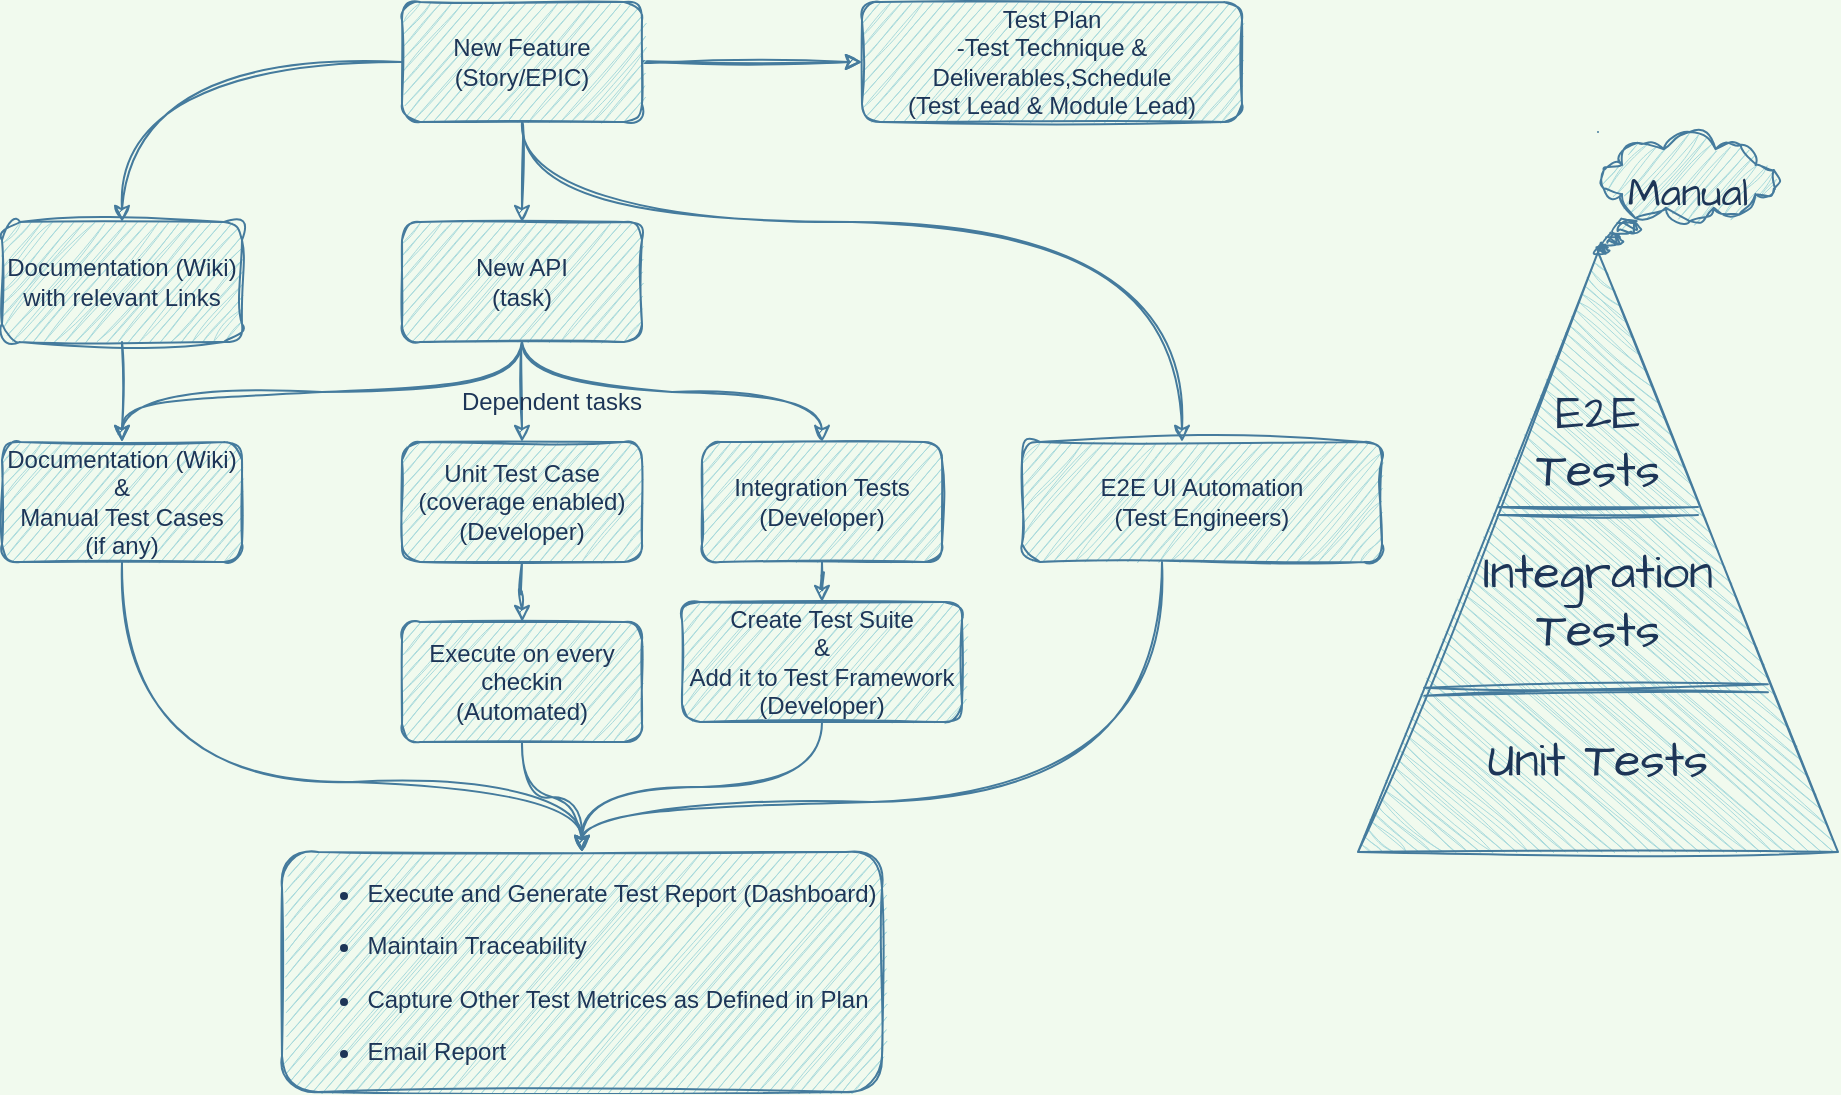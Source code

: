 <mxfile version="20.6.2" type="github">
  <diagram id="XU266R6167Km4DB4btFk" name="Page-1">
    <mxGraphModel dx="1002" dy="548" grid="1" gridSize="10" guides="1" tooltips="1" connect="1" arrows="1" fold="1" page="1" pageScale="1" pageWidth="827" pageHeight="1169" background="#F1FAEE" math="0" shadow="0">
      <root>
        <mxCell id="0" />
        <mxCell id="1" parent="0" />
        <mxCell id="Fz3GwBV9MNHShb7QI4Op-4" value="" style="edgeStyle=orthogonalEdgeStyle;rounded=1;orthogonalLoop=1;jettySize=auto;html=1;labelBackgroundColor=#F1FAEE;strokeColor=#457B9D;fontColor=#1D3557;curved=1;sketch=1;" edge="1" parent="1" source="Fz3GwBV9MNHShb7QI4Op-1" target="Fz3GwBV9MNHShb7QI4Op-3">
          <mxGeometry relative="1" as="geometry" />
        </mxCell>
        <mxCell id="Fz3GwBV9MNHShb7QI4Op-12" style="edgeStyle=orthogonalEdgeStyle;rounded=1;orthogonalLoop=1;jettySize=auto;html=1;labelBackgroundColor=#F1FAEE;strokeColor=#457B9D;fontColor=#1D3557;curved=1;sketch=1;" edge="1" parent="1" source="Fz3GwBV9MNHShb7QI4Op-1" target="Fz3GwBV9MNHShb7QI4Op-2">
          <mxGeometry relative="1" as="geometry" />
        </mxCell>
        <mxCell id="Fz3GwBV9MNHShb7QI4Op-44" style="edgeStyle=orthogonalEdgeStyle;curved=1;sketch=1;hachureGap=4;jiggle=2;orthogonalLoop=1;jettySize=auto;html=1;strokeColor=#457B9D;fontFamily=Helvetica;fontSize=12;fontColor=#1D3557;labelBackgroundColor=#F1FAEE;" edge="1" parent="1" source="Fz3GwBV9MNHShb7QI4Op-1" target="Fz3GwBV9MNHShb7QI4Op-43">
          <mxGeometry relative="1" as="geometry" />
        </mxCell>
        <mxCell id="Fz3GwBV9MNHShb7QI4Op-50" value="" style="edgeStyle=orthogonalEdgeStyle;curved=1;sketch=1;hachureGap=4;jiggle=2;orthogonalLoop=1;jettySize=auto;html=1;strokeColor=#457B9D;fontFamily=Helvetica;fontSize=12;fontColor=#1D3557;labelBackgroundColor=#F1FAEE;" edge="1" parent="1" source="Fz3GwBV9MNHShb7QI4Op-1" target="Fz3GwBV9MNHShb7QI4Op-2">
          <mxGeometry relative="1" as="geometry" />
        </mxCell>
        <mxCell id="Fz3GwBV9MNHShb7QI4Op-52" style="edgeStyle=orthogonalEdgeStyle;curved=1;sketch=1;hachureGap=4;jiggle=2;orthogonalLoop=1;jettySize=auto;html=1;strokeColor=#457B9D;fontFamily=Helvetica;fontSize=12;fontColor=#1D3557;labelBackgroundColor=#F1FAEE;" edge="1" parent="1" source="Fz3GwBV9MNHShb7QI4Op-1" target="Fz3GwBV9MNHShb7QI4Op-51">
          <mxGeometry relative="1" as="geometry">
            <Array as="points">
              <mxPoint x="290" y="150" />
              <mxPoint x="620" y="150" />
            </Array>
          </mxGeometry>
        </mxCell>
        <mxCell id="Fz3GwBV9MNHShb7QI4Op-1" value="New Feature&lt;br&gt;(Story/EPIC)" style="rounded=1;whiteSpace=wrap;html=1;fillColor=#A8DADC;strokeColor=#457B9D;fontColor=#1D3557;sketch=1;" vertex="1" parent="1">
          <mxGeometry x="230" y="40" width="120" height="60" as="geometry" />
        </mxCell>
        <mxCell id="Fz3GwBV9MNHShb7QI4Op-2" value="Test Plan &lt;br&gt;-Test Technique &amp;amp; Deliverables,Schedule&lt;br&gt;(Test Lead &amp;amp; Module Lead)" style="rounded=1;whiteSpace=wrap;html=1;fillColor=#A8DADC;strokeColor=#457B9D;fontColor=#1D3557;sketch=1;" vertex="1" parent="1">
          <mxGeometry x="460" y="40" width="190" height="60" as="geometry" />
        </mxCell>
        <mxCell id="Fz3GwBV9MNHShb7QI4Op-26" style="edgeStyle=orthogonalEdgeStyle;rounded=1;orthogonalLoop=1;jettySize=auto;html=1;entryX=0.5;entryY=0;entryDx=0;entryDy=0;labelBackgroundColor=#F1FAEE;strokeColor=#457B9D;fontColor=#1D3557;curved=1;sketch=1;" edge="1" parent="1" source="Fz3GwBV9MNHShb7QI4Op-3" target="Fz3GwBV9MNHShb7QI4Op-6">
          <mxGeometry relative="1" as="geometry" />
        </mxCell>
        <mxCell id="Fz3GwBV9MNHShb7QI4Op-60" style="edgeStyle=orthogonalEdgeStyle;curved=1;sketch=1;hachureGap=4;jiggle=2;orthogonalLoop=1;jettySize=auto;html=1;exitX=0.5;exitY=1;exitDx=0;exitDy=0;entryX=0.5;entryY=0;entryDx=0;entryDy=0;strokeColor=#457B9D;fontFamily=Architects Daughter;fontSource=https%3A%2F%2Ffonts.googleapis.com%2Fcss%3Ffamily%3DArchitects%2BDaughter;fontSize=24;fontColor=#1D3557;labelBackgroundColor=#F1FAEE;" edge="1" parent="1" source="Fz3GwBV9MNHShb7QI4Op-3" target="Fz3GwBV9MNHShb7QI4Op-5">
          <mxGeometry relative="1" as="geometry" />
        </mxCell>
        <mxCell id="Fz3GwBV9MNHShb7QI4Op-66" style="edgeStyle=orthogonalEdgeStyle;curved=1;sketch=1;hachureGap=4;jiggle=2;orthogonalLoop=1;jettySize=auto;html=1;exitX=0.5;exitY=1;exitDx=0;exitDy=0;entryX=0.5;entryY=0;entryDx=0;entryDy=0;strokeColor=#457B9D;fontFamily=Architects Daughter;fontSource=https%3A%2F%2Ffonts.googleapis.com%2Fcss%3Ffamily%3DArchitects%2BDaughter;fontSize=24;fontColor=#1D3557;labelBackgroundColor=#F1FAEE;" edge="1" parent="1" source="Fz3GwBV9MNHShb7QI4Op-3" target="Fz3GwBV9MNHShb7QI4Op-24">
          <mxGeometry relative="1" as="geometry" />
        </mxCell>
        <mxCell id="Fz3GwBV9MNHShb7QI4Op-3" value="New API&lt;br&gt;(task)" style="whiteSpace=wrap;html=1;rounded=1;fillColor=#A8DADC;strokeColor=#457B9D;fontColor=#1D3557;sketch=1;" vertex="1" parent="1">
          <mxGeometry x="230" y="150" width="120" height="60" as="geometry" />
        </mxCell>
        <mxCell id="Fz3GwBV9MNHShb7QI4Op-21" value="" style="edgeStyle=orthogonalEdgeStyle;rounded=1;orthogonalLoop=1;jettySize=auto;html=1;labelBackgroundColor=#F1FAEE;strokeColor=#457B9D;fontColor=#1D3557;curved=1;sketch=1;" edge="1" parent="1" source="Fz3GwBV9MNHShb7QI4Op-5" target="Fz3GwBV9MNHShb7QI4Op-18">
          <mxGeometry relative="1" as="geometry" />
        </mxCell>
        <mxCell id="Fz3GwBV9MNHShb7QI4Op-5" value="Integration Tests&lt;br&gt;(Developer)" style="whiteSpace=wrap;html=1;rounded=1;fillColor=#A8DADC;strokeColor=#457B9D;fontColor=#1D3557;sketch=1;" vertex="1" parent="1">
          <mxGeometry x="380" y="260" width="120" height="60" as="geometry" />
        </mxCell>
        <mxCell id="Fz3GwBV9MNHShb7QI4Op-23" value="" style="edgeStyle=orthogonalEdgeStyle;rounded=1;orthogonalLoop=1;jettySize=auto;html=1;labelBackgroundColor=#F1FAEE;strokeColor=#457B9D;fontColor=#1D3557;curved=1;sketch=1;" edge="1" parent="1" source="Fz3GwBV9MNHShb7QI4Op-6" target="Fz3GwBV9MNHShb7QI4Op-22">
          <mxGeometry relative="1" as="geometry" />
        </mxCell>
        <mxCell id="Fz3GwBV9MNHShb7QI4Op-6" value="Unit Test Case (coverage enabled)&lt;br&gt;(Developer)" style="whiteSpace=wrap;html=1;rounded=1;fillColor=#A8DADC;strokeColor=#457B9D;fontColor=#1D3557;sketch=1;" vertex="1" parent="1">
          <mxGeometry x="230" y="260" width="120" height="60" as="geometry" />
        </mxCell>
        <mxCell id="Fz3GwBV9MNHShb7QI4Op-29" value="" style="edgeStyle=orthogonalEdgeStyle;rounded=1;orthogonalLoop=1;jettySize=auto;html=1;labelBackgroundColor=#F1FAEE;strokeColor=#457B9D;fontColor=#1D3557;curved=1;sketch=1;" edge="1" parent="1" source="Fz3GwBV9MNHShb7QI4Op-18" target="Fz3GwBV9MNHShb7QI4Op-28">
          <mxGeometry relative="1" as="geometry" />
        </mxCell>
        <mxCell id="Fz3GwBV9MNHShb7QI4Op-18" value="Create Test Suite&lt;br&gt;&amp;amp;&lt;br&gt;Add it to Test Framework&lt;br&gt;(Developer)" style="whiteSpace=wrap;html=1;rounded=1;fillColor=#A8DADC;strokeColor=#457B9D;fontColor=#1D3557;sketch=1;" vertex="1" parent="1">
          <mxGeometry x="370" y="340" width="140" height="60" as="geometry" />
        </mxCell>
        <mxCell id="Fz3GwBV9MNHShb7QI4Op-39" style="edgeStyle=orthogonalEdgeStyle;curved=1;sketch=1;hachureGap=4;jiggle=2;orthogonalLoop=1;jettySize=auto;html=1;strokeColor=#457B9D;fontFamily=Helvetica;fontSize=12;fontColor=#1D3557;labelBackgroundColor=#F1FAEE;" edge="1" parent="1" source="Fz3GwBV9MNHShb7QI4Op-22" target="Fz3GwBV9MNHShb7QI4Op-28">
          <mxGeometry relative="1" as="geometry" />
        </mxCell>
        <mxCell id="Fz3GwBV9MNHShb7QI4Op-22" value="Execute on every checkin&lt;br&gt;(Automated)" style="whiteSpace=wrap;html=1;rounded=1;fillColor=#A8DADC;strokeColor=#457B9D;fontColor=#1D3557;sketch=1;" vertex="1" parent="1">
          <mxGeometry x="230" y="350" width="120" height="60" as="geometry" />
        </mxCell>
        <mxCell id="Fz3GwBV9MNHShb7QI4Op-62" style="edgeStyle=orthogonalEdgeStyle;curved=1;sketch=1;hachureGap=4;jiggle=2;orthogonalLoop=1;jettySize=auto;html=1;strokeColor=#457B9D;fontFamily=Architects Daughter;fontSource=https%3A%2F%2Ffonts.googleapis.com%2Fcss%3Ffamily%3DArchitects%2BDaughter;fontSize=24;fontColor=#1D3557;exitX=0.5;exitY=1;exitDx=0;exitDy=0;labelBackgroundColor=#F1FAEE;" edge="1" parent="1" source="Fz3GwBV9MNHShb7QI4Op-24" target="Fz3GwBV9MNHShb7QI4Op-28">
          <mxGeometry relative="1" as="geometry">
            <Array as="points">
              <mxPoint x="90" y="430" />
              <mxPoint x="320" y="430" />
            </Array>
          </mxGeometry>
        </mxCell>
        <mxCell id="Fz3GwBV9MNHShb7QI4Op-24" value="Documentation (Wiki)&lt;br&gt;&amp;amp;&lt;br&gt;Manual Test Cases &lt;br&gt;(if any)" style="whiteSpace=wrap;html=1;rounded=1;fillColor=#A8DADC;strokeColor=#457B9D;fontColor=#1D3557;sketch=1;" vertex="1" parent="1">
          <mxGeometry x="30" y="260" width="120" height="60" as="geometry" />
        </mxCell>
        <mxCell id="Fz3GwBV9MNHShb7QI4Op-28" value="&lt;div style=&quot;text-align: left;&quot;&gt;&lt;ul&gt;&lt;li&gt;&lt;span style=&quot;background-color: initial;&quot;&gt;Execute and Generate Test Report (Dashboard)&lt;/span&gt;&lt;/li&gt;&lt;/ul&gt;&lt;ul&gt;&lt;li&gt;&lt;span style=&quot;background-color: initial;&quot;&gt;Maintain&amp;nbsp;&lt;/span&gt;Traceability&lt;/li&gt;&lt;/ul&gt;&lt;ul&gt;&lt;li&gt;Capture Other Test Metrices as Defined in Plan&lt;/li&gt;&lt;/ul&gt;&lt;ul&gt;&lt;li&gt;Email Report&lt;/li&gt;&lt;/ul&gt;&lt;/div&gt;" style="whiteSpace=wrap;html=1;rounded=1;fillColor=#A8DADC;strokeColor=#457B9D;fontColor=#1D3557;sketch=1;" vertex="1" parent="1">
          <mxGeometry x="170" y="465" width="300" height="120" as="geometry" />
        </mxCell>
        <mxCell id="Fz3GwBV9MNHShb7QI4Op-33" value="&lt;font color=&quot;#1d3557&quot;&gt;Dependent tasks&lt;/font&gt;" style="text;html=1;strokeColor=none;fillColor=none;align=center;verticalAlign=middle;whiteSpace=wrap;rounded=0;sketch=1;hachureGap=4;jiggle=2;fontFamily=Helvetica;fontSize=12;fontColor=#1D3557;" vertex="1" parent="1">
          <mxGeometry x="240" y="230" width="130" height="20" as="geometry" />
        </mxCell>
        <mxCell id="Fz3GwBV9MNHShb7QI4Op-45" style="edgeStyle=orthogonalEdgeStyle;curved=1;sketch=1;hachureGap=4;jiggle=2;orthogonalLoop=1;jettySize=auto;html=1;entryX=0.5;entryY=0;entryDx=0;entryDy=0;strokeColor=#457B9D;fontFamily=Helvetica;fontSize=12;fontColor=#1D3557;labelBackgroundColor=#F1FAEE;" edge="1" parent="1" source="Fz3GwBV9MNHShb7QI4Op-43" target="Fz3GwBV9MNHShb7QI4Op-24">
          <mxGeometry relative="1" as="geometry" />
        </mxCell>
        <mxCell id="Fz3GwBV9MNHShb7QI4Op-43" value="Documentation (Wiki)&lt;br&gt;with relevant Links" style="rounded=1;whiteSpace=wrap;html=1;fillColor=#A8DADC;strokeColor=#457B9D;fontColor=#1D3557;sketch=1;hachureGap=4;jiggle=2;fontFamily=Helvetica;fontSize=12;" vertex="1" parent="1">
          <mxGeometry x="30" y="150" width="120" height="60" as="geometry" />
        </mxCell>
        <mxCell id="Fz3GwBV9MNHShb7QI4Op-63" style="edgeStyle=orthogonalEdgeStyle;curved=1;sketch=1;hachureGap=4;jiggle=2;orthogonalLoop=1;jettySize=auto;html=1;strokeColor=#457B9D;fontFamily=Architects Daughter;fontSource=https%3A%2F%2Ffonts.googleapis.com%2Fcss%3Ffamily%3DArchitects%2BDaughter;fontSize=24;fontColor=#1D3557;labelBackgroundColor=#F1FAEE;" edge="1" parent="1" source="Fz3GwBV9MNHShb7QI4Op-51" target="Fz3GwBV9MNHShb7QI4Op-28">
          <mxGeometry relative="1" as="geometry">
            <Array as="points">
              <mxPoint x="610" y="440" />
              <mxPoint x="320" y="440" />
            </Array>
          </mxGeometry>
        </mxCell>
        <mxCell id="Fz3GwBV9MNHShb7QI4Op-51" value="E2E UI Automation&lt;br&gt;(Test Engineers)" style="rounded=1;whiteSpace=wrap;html=1;fillColor=#A8DADC;strokeColor=#457B9D;fontColor=#1D3557;sketch=1;hachureGap=4;jiggle=2;fontFamily=Helvetica;fontSize=12;" vertex="1" parent="1">
          <mxGeometry x="540" y="260" width="180" height="60" as="geometry" />
        </mxCell>
        <mxCell id="Fz3GwBV9MNHShb7QI4Op-67" value="" style="triangle;whiteSpace=wrap;html=1;sketch=1;hachureGap=4;jiggle=2;fontFamily=Architects Daughter;fontSource=https%3A%2F%2Ffonts.googleapis.com%2Fcss%3Ffamily%3DArchitects%2BDaughter;fontSize=24;fontColor=#1D3557;direction=north;fillColor=#A8DADC;strokeColor=#457B9D;" vertex="1" parent="1">
          <mxGeometry x="708" y="165" width="240" height="300" as="geometry" />
        </mxCell>
        <mxCell id="Fz3GwBV9MNHShb7QI4Op-75" value="" style="shape=link;html=1;sketch=1;hachureGap=4;jiggle=2;strokeColor=#457B9D;fontFamily=Architects Daughter;fontSource=https%3A%2F%2Ffonts.googleapis.com%2Fcss%3Ffamily%3DArchitects%2BDaughter;fontSize=24;fontColor=#1D3557;curved=1;exitX=0.267;exitY=0.138;exitDx=0;exitDy=0;exitPerimeter=0;entryX=0.273;entryY=0.854;entryDx=0;entryDy=0;entryPerimeter=0;labelBackgroundColor=#F1FAEE;" edge="1" parent="1" source="Fz3GwBV9MNHShb7QI4Op-67" target="Fz3GwBV9MNHShb7QI4Op-67">
          <mxGeometry width="100" relative="1" as="geometry">
            <mxPoint x="788" y="384.5" as="sourcePoint" />
            <mxPoint x="888" y="384.5" as="targetPoint" />
          </mxGeometry>
        </mxCell>
        <mxCell id="Fz3GwBV9MNHShb7QI4Op-77" value="" style="shape=link;html=1;sketch=1;hachureGap=4;jiggle=2;strokeColor=#457B9D;fontFamily=Architects Daughter;fontSource=https%3A%2F%2Ffonts.googleapis.com%2Fcss%3Ffamily%3DArchitects%2BDaughter;fontSize=24;fontColor=#1D3557;curved=1;labelBackgroundColor=#F1FAEE;" edge="1" parent="1">
          <mxGeometry width="100" relative="1" as="geometry">
            <mxPoint x="778" y="294.5" as="sourcePoint" />
            <mxPoint x="878" y="294.5" as="targetPoint" />
          </mxGeometry>
        </mxCell>
        <mxCell id="Fz3GwBV9MNHShb7QI4Op-78" value="Unit Tests" style="text;html=1;strokeColor=none;fillColor=none;align=center;verticalAlign=middle;whiteSpace=wrap;rounded=0;shadow=0;glass=0;sketch=1;hachureGap=4;jiggle=2;fontFamily=Architects Daughter;fontSource=https%3A%2F%2Ffonts.googleapis.com%2Fcss%3Ffamily%3DArchitects%2BDaughter;fontSize=24;fontColor=#1D3557;" vertex="1" parent="1">
          <mxGeometry x="758" y="405" width="140" height="30" as="geometry" />
        </mxCell>
        <mxCell id="Fz3GwBV9MNHShb7QI4Op-80" value="Integration&lt;br&gt;Tests" style="text;html=1;strokeColor=none;fillColor=none;align=center;verticalAlign=middle;whiteSpace=wrap;rounded=0;shadow=0;glass=0;sketch=1;hachureGap=4;jiggle=2;fontFamily=Architects Daughter;fontSource=https%3A%2F%2Ffonts.googleapis.com%2Fcss%3Ffamily%3DArchitects%2BDaughter;fontSize=24;fontColor=#1D3557;" vertex="1" parent="1">
          <mxGeometry x="758" y="325" width="140" height="30" as="geometry" />
        </mxCell>
        <mxCell id="Fz3GwBV9MNHShb7QI4Op-81" value="E2E&lt;br&gt;Tests" style="text;html=1;strokeColor=none;fillColor=none;align=center;verticalAlign=middle;whiteSpace=wrap;rounded=0;shadow=0;glass=0;sketch=1;hachureGap=4;jiggle=2;fontFamily=Architects Daughter;fontSource=https%3A%2F%2Ffonts.googleapis.com%2Fcss%3Ffamily%3DArchitects%2BDaughter;fontSize=24;fontColor=#1D3557;" vertex="1" parent="1">
          <mxGeometry x="758" y="245" width="140" height="30" as="geometry" />
        </mxCell>
        <mxCell id="Fz3GwBV9MNHShb7QI4Op-82" value="Manual" style="whiteSpace=wrap;html=1;shape=mxgraph.basic.cloud_callout;sketch=1;hachureGap=4;jiggle=2;strokeColor=#457B9D;fontFamily=Architects Daughter;fontSource=https%3A%2F%2Ffonts.googleapis.com%2Fcss%3Ffamily%3DArchitects%2BDaughter;fontSize=20;fontColor=#1D3557;fillColor=#A8DADC;" vertex="1" parent="1">
          <mxGeometry x="828" y="105" width="90" height="60" as="geometry" />
        </mxCell>
      </root>
    </mxGraphModel>
  </diagram>
</mxfile>
